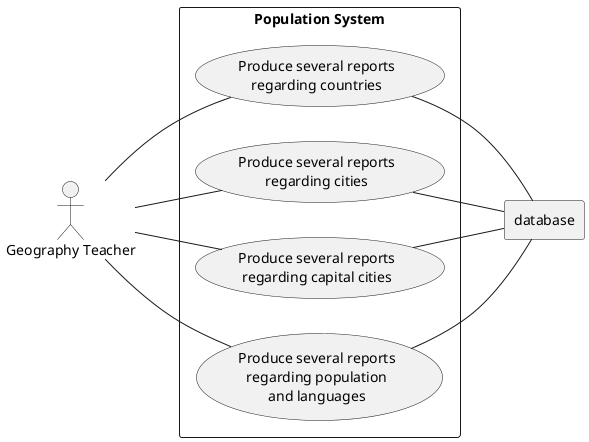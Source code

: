@startuml
'https://plantuml.com/use-case-diagram
 

left to right direction

actor Teacher as "Geography Teacher"
rectangle database

rectangle "Population System" {
        
        usecase UC1 as "Produce several reports 
                                        regarding countries"
                        usecase UC2 as "Produce several reports
                                        regarding cities"
                        usecase UC3 as "Produce several reports 
                                        regarding capital cities"
                        usecase UC4 as "Produce several reports 
                            regarding population
                             and languages"

        Teacher -- UC1
        Teacher -- UC2
        Teacher -- UC3
        Teacher -- UC4
        
        UC1 -- database
        UC2 -- database
        UC3 -- database
        UC4 -- database
        
}
@enduml